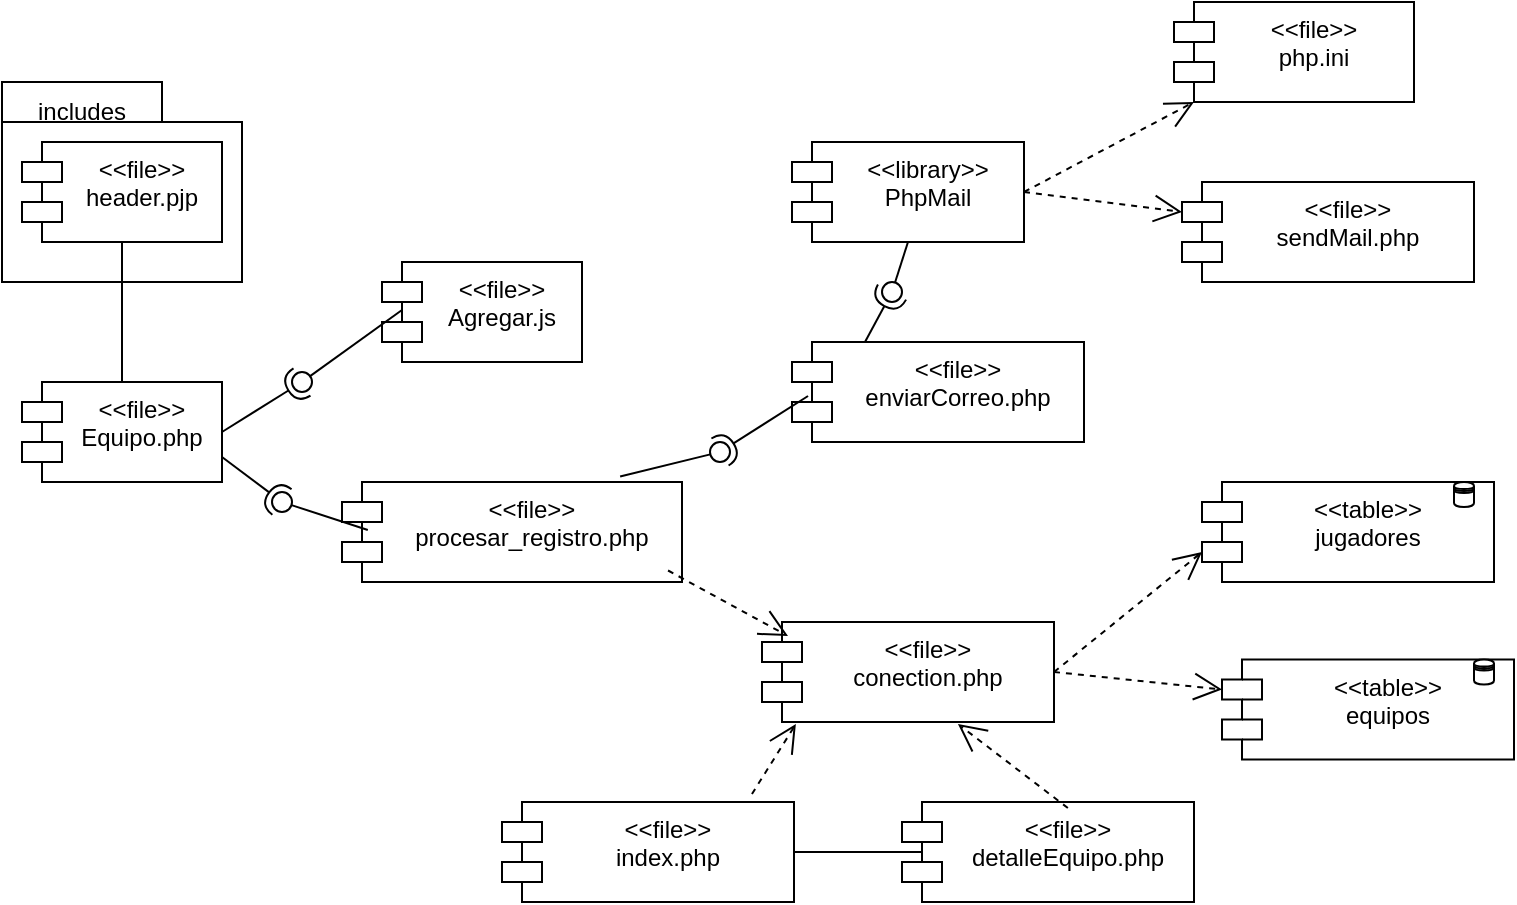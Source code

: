 <mxfile version="22.1.2" type="github">
  <diagram name="Página-1" id="AGlon7vXLh7kV010BHI9">
    <mxGraphModel dx="880" dy="468" grid="1" gridSize="10" guides="1" tooltips="1" connect="1" arrows="1" fold="1" page="1" pageScale="1" pageWidth="827" pageHeight="1169" math="0" shadow="0">
      <root>
        <mxCell id="0" />
        <mxCell id="1" parent="0" />
        <mxCell id="MELCGgleGmG68tQJ86Zz-96" value="" style="shape=folder;fontStyle=1;spacingTop=10;tabWidth=80;tabHeight=20;tabPosition=left;html=1;whiteSpace=wrap;" vertex="1" parent="1">
          <mxGeometry x="60" y="80" width="120" height="100" as="geometry" />
        </mxCell>
        <mxCell id="MELCGgleGmG68tQJ86Zz-97" value="&lt;font style=&quot;vertical-align: inherit;&quot;&gt;&lt;font style=&quot;vertical-align: inherit;&quot;&gt;&lt;font style=&quot;vertical-align: inherit;&quot;&gt;&lt;font style=&quot;vertical-align: inherit;&quot;&gt;&lt;font style=&quot;vertical-align: inherit;&quot;&gt;&lt;font style=&quot;vertical-align: inherit;&quot;&gt;&amp;lt;&amp;lt;file&amp;gt;&amp;gt; &lt;/font&gt;&lt;/font&gt;&lt;br&gt;&lt;font style=&quot;vertical-align: inherit;&quot;&gt;&lt;font style=&quot;vertical-align: inherit;&quot;&gt;Equipo.php&lt;/font&gt;&lt;/font&gt;&lt;br&gt;&lt;/font&gt;&lt;/font&gt;&lt;/font&gt;&lt;/font&gt;" style="shape=module;align=left;spacingLeft=20;align=center;verticalAlign=top;whiteSpace=wrap;html=1;" vertex="1" parent="1">
          <mxGeometry x="70" y="230" width="100" height="50" as="geometry" />
        </mxCell>
        <mxCell id="MELCGgleGmG68tQJ86Zz-98" style="edgeStyle=orthogonalEdgeStyle;rounded=0;orthogonalLoop=1;jettySize=auto;html=1;exitX=0.5;exitY=1;exitDx=0;exitDy=0;entryX=0.5;entryY=0;entryDx=0;entryDy=0;endArrow=none;endFill=0;" edge="1" parent="1" source="MELCGgleGmG68tQJ86Zz-99" target="MELCGgleGmG68tQJ86Zz-97">
          <mxGeometry relative="1" as="geometry" />
        </mxCell>
        <mxCell id="MELCGgleGmG68tQJ86Zz-99" value="&lt;font style=&quot;vertical-align: inherit;&quot;&gt;&lt;font style=&quot;vertical-align: inherit;&quot;&gt;&lt;font style=&quot;vertical-align: inherit;&quot;&gt;&lt;font style=&quot;vertical-align: inherit;&quot;&gt;&amp;lt;&amp;lt;file&amp;gt;&amp;gt;&lt;br&gt;header.pjp&lt;br&gt;&lt;/font&gt;&lt;/font&gt;&lt;/font&gt;&lt;/font&gt;" style="shape=module;align=left;spacingLeft=20;align=center;verticalAlign=top;whiteSpace=wrap;html=1;" vertex="1" parent="1">
          <mxGeometry x="70" y="110" width="100" height="50" as="geometry" />
        </mxCell>
        <mxCell id="MELCGgleGmG68tQJ86Zz-100" value="&lt;font style=&quot;vertical-align: inherit;&quot;&gt;&lt;font style=&quot;vertical-align: inherit;&quot;&gt;&lt;font style=&quot;vertical-align: inherit;&quot;&gt;&lt;font style=&quot;vertical-align: inherit;&quot;&gt;&lt;font style=&quot;vertical-align: inherit;&quot;&gt;&lt;font style=&quot;vertical-align: inherit;&quot;&gt;&lt;font style=&quot;vertical-align: inherit;&quot;&gt;&lt;font style=&quot;vertical-align: inherit;&quot;&gt;&lt;font style=&quot;vertical-align: inherit;&quot;&gt;&lt;font style=&quot;vertical-align: inherit;&quot;&gt;&amp;lt;&amp;lt;file&amp;gt;&amp;gt; &lt;/font&gt;&lt;/font&gt;&lt;/font&gt;&lt;/font&gt;&lt;/font&gt;&lt;/font&gt;&lt;br&gt;&lt;font style=&quot;vertical-align: inherit;&quot;&gt;&lt;font style=&quot;vertical-align: inherit;&quot;&gt;&lt;font style=&quot;vertical-align: inherit;&quot;&gt;&lt;font style=&quot;vertical-align: inherit;&quot;&gt;&lt;font style=&quot;vertical-align: inherit;&quot;&gt;&lt;font style=&quot;vertical-align: inherit;&quot;&gt;procesar_registro.php&lt;/font&gt;&lt;/font&gt;&lt;/font&gt;&lt;/font&gt;&lt;/font&gt;&lt;/font&gt;&lt;br&gt;&lt;/font&gt;&lt;/font&gt;&lt;/font&gt;&lt;/font&gt;" style="shape=module;align=left;spacingLeft=20;align=center;verticalAlign=top;whiteSpace=wrap;html=1;" vertex="1" parent="1">
          <mxGeometry x="230" y="280" width="170" height="50" as="geometry" />
        </mxCell>
        <mxCell id="MELCGgleGmG68tQJ86Zz-101" value="&lt;font style=&quot;vertical-align: inherit;&quot;&gt;&lt;font style=&quot;vertical-align: inherit;&quot;&gt;&lt;font style=&quot;vertical-align: inherit;&quot;&gt;&lt;font style=&quot;vertical-align: inherit;&quot;&gt;&lt;font style=&quot;vertical-align: inherit;&quot;&gt;&lt;font style=&quot;vertical-align: inherit;&quot;&gt;&amp;lt;&amp;lt;file&amp;gt;&amp;gt; &lt;/font&gt;&lt;/font&gt;&lt;br&gt;&lt;font style=&quot;vertical-align: inherit;&quot;&gt;&lt;font style=&quot;vertical-align: inherit;&quot;&gt;Agregar.js&lt;/font&gt;&lt;/font&gt;&lt;br&gt;&lt;/font&gt;&lt;/font&gt;&lt;/font&gt;&lt;/font&gt;" style="shape=module;align=left;spacingLeft=20;align=center;verticalAlign=top;whiteSpace=wrap;html=1;" vertex="1" parent="1">
          <mxGeometry x="250" y="170" width="100" height="50" as="geometry" />
        </mxCell>
        <mxCell id="MELCGgleGmG68tQJ86Zz-102" value="&lt;font style=&quot;vertical-align: inherit;&quot;&gt;&lt;font style=&quot;vertical-align: inherit;&quot;&gt;&lt;font style=&quot;vertical-align: inherit;&quot;&gt;&lt;font style=&quot;vertical-align: inherit;&quot;&gt;&lt;font style=&quot;vertical-align: inherit;&quot;&gt;&lt;font style=&quot;vertical-align: inherit;&quot;&gt;&lt;font style=&quot;vertical-align: inherit;&quot;&gt;&lt;font style=&quot;vertical-align: inherit;&quot;&gt;&lt;font style=&quot;vertical-align: inherit;&quot;&gt;&lt;font style=&quot;vertical-align: inherit;&quot;&gt;&lt;font style=&quot;vertical-align: inherit;&quot;&gt;&lt;font style=&quot;vertical-align: inherit;&quot;&gt;&amp;lt;&amp;lt;file&amp;gt;&amp;gt; &lt;/font&gt;&lt;/font&gt;&lt;/font&gt;&lt;/font&gt;&lt;/font&gt;&lt;/font&gt;&lt;/font&gt;&lt;/font&gt;&lt;br&gt;&lt;font style=&quot;vertical-align: inherit;&quot;&gt;&lt;font style=&quot;vertical-align: inherit;&quot;&gt;&lt;font style=&quot;vertical-align: inherit;&quot;&gt;&lt;font style=&quot;vertical-align: inherit;&quot;&gt;&lt;font style=&quot;vertical-align: inherit;&quot;&gt;&lt;font style=&quot;vertical-align: inherit;&quot;&gt;&lt;font style=&quot;vertical-align: inherit;&quot;&gt;&lt;font style=&quot;vertical-align: inherit;&quot;&gt;conection.php&lt;/font&gt;&lt;/font&gt;&lt;/font&gt;&lt;/font&gt;&lt;/font&gt;&lt;/font&gt;&lt;/font&gt;&lt;/font&gt;&lt;br&gt;&lt;/font&gt;&lt;/font&gt;&lt;/font&gt;&lt;/font&gt;" style="shape=module;align=left;spacingLeft=20;align=center;verticalAlign=top;whiteSpace=wrap;html=1;" vertex="1" parent="1">
          <mxGeometry x="440" y="350" width="146" height="50" as="geometry" />
        </mxCell>
        <mxCell id="MELCGgleGmG68tQJ86Zz-103" value="&lt;font style=&quot;vertical-align: inherit;&quot;&gt;&lt;font style=&quot;vertical-align: inherit;&quot;&gt;&lt;font style=&quot;vertical-align: inherit;&quot;&gt;&lt;font style=&quot;vertical-align: inherit;&quot;&gt;&lt;font style=&quot;vertical-align: inherit;&quot;&gt;&lt;font style=&quot;vertical-align: inherit;&quot;&gt;&lt;font style=&quot;vertical-align: inherit;&quot;&gt;&lt;font style=&quot;vertical-align: inherit;&quot;&gt;&lt;font style=&quot;vertical-align: inherit;&quot;&gt;&lt;font style=&quot;vertical-align: inherit;&quot;&gt;&amp;lt;&amp;lt;library&amp;gt;&amp;gt; &lt;/font&gt;&lt;/font&gt;&lt;/font&gt;&lt;/font&gt;&lt;/font&gt;&lt;/font&gt;&lt;br&gt;&lt;font style=&quot;vertical-align: inherit;&quot;&gt;&lt;font style=&quot;vertical-align: inherit;&quot;&gt;&lt;font style=&quot;vertical-align: inherit;&quot;&gt;&lt;font style=&quot;vertical-align: inherit;&quot;&gt;&lt;font style=&quot;vertical-align: inherit;&quot;&gt;&lt;font style=&quot;vertical-align: inherit;&quot;&gt;PhpMail&lt;/font&gt;&lt;/font&gt;&lt;/font&gt;&lt;/font&gt;&lt;/font&gt;&lt;/font&gt;&lt;br&gt;&lt;/font&gt;&lt;/font&gt;&lt;/font&gt;&lt;/font&gt;" style="shape=module;align=left;spacingLeft=20;align=center;verticalAlign=top;whiteSpace=wrap;html=1;" vertex="1" parent="1">
          <mxGeometry x="455" y="110" width="116" height="50" as="geometry" />
        </mxCell>
        <mxCell id="MELCGgleGmG68tQJ86Zz-104" value="&lt;font style=&quot;vertical-align: inherit;&quot;&gt;&lt;font style=&quot;vertical-align: inherit;&quot;&gt;&lt;font style=&quot;vertical-align: inherit;&quot;&gt;&lt;font style=&quot;vertical-align: inherit;&quot;&gt;&lt;font style=&quot;vertical-align: inherit;&quot;&gt;&lt;font style=&quot;vertical-align: inherit;&quot;&gt;&lt;font style=&quot;vertical-align: inherit;&quot;&gt;&lt;font style=&quot;vertical-align: inherit;&quot;&gt;&lt;font style=&quot;vertical-align: inherit;&quot;&gt;&lt;font style=&quot;vertical-align: inherit;&quot;&gt;&amp;lt;&amp;lt;file&amp;gt;&amp;gt; &lt;/font&gt;&lt;/font&gt;&lt;/font&gt;&lt;/font&gt;&lt;/font&gt;&lt;/font&gt;&lt;br&gt;&lt;font style=&quot;vertical-align: inherit;&quot;&gt;&lt;font style=&quot;vertical-align: inherit;&quot;&gt;&lt;font style=&quot;vertical-align: inherit;&quot;&gt;&lt;font style=&quot;vertical-align: inherit;&quot;&gt;&lt;font style=&quot;vertical-align: inherit;&quot;&gt;&lt;font style=&quot;vertical-align: inherit;&quot;&gt;sendMail.php&lt;/font&gt;&lt;/font&gt;&lt;/font&gt;&lt;/font&gt;&lt;/font&gt;&lt;/font&gt;&lt;br&gt;&lt;/font&gt;&lt;/font&gt;&lt;/font&gt;&lt;/font&gt;" style="shape=module;align=left;spacingLeft=20;align=center;verticalAlign=top;whiteSpace=wrap;html=1;" vertex="1" parent="1">
          <mxGeometry x="650" y="130" width="146" height="50" as="geometry" />
        </mxCell>
        <mxCell id="MELCGgleGmG68tQJ86Zz-105" value="&lt;font style=&quot;vertical-align: inherit;&quot;&gt;&lt;font style=&quot;vertical-align: inherit;&quot;&gt;&lt;font style=&quot;vertical-align: inherit;&quot;&gt;&lt;font style=&quot;vertical-align: inherit;&quot;&gt;&lt;font style=&quot;vertical-align: inherit;&quot;&gt;&lt;font style=&quot;vertical-align: inherit;&quot;&gt;&lt;font style=&quot;vertical-align: inherit;&quot;&gt;&lt;font style=&quot;vertical-align: inherit;&quot;&gt;&lt;font style=&quot;vertical-align: inherit;&quot;&gt;&lt;font style=&quot;vertical-align: inherit;&quot;&gt;&amp;lt;&amp;lt;file&amp;gt;&amp;gt; &lt;/font&gt;&lt;/font&gt;&lt;/font&gt;&lt;/font&gt;&lt;/font&gt;&lt;/font&gt;&lt;br&gt;&lt;font style=&quot;vertical-align: inherit;&quot;&gt;&lt;font style=&quot;vertical-align: inherit;&quot;&gt;&lt;font style=&quot;vertical-align: inherit;&quot;&gt;&lt;font style=&quot;vertical-align: inherit;&quot;&gt;&lt;font style=&quot;vertical-align: inherit;&quot;&gt;&lt;font style=&quot;vertical-align: inherit;&quot;&gt;php.ini&lt;/font&gt;&lt;/font&gt;&lt;/font&gt;&lt;/font&gt;&lt;/font&gt;&lt;/font&gt;&lt;br&gt;&lt;/font&gt;&lt;/font&gt;&lt;/font&gt;&lt;/font&gt;" style="shape=module;align=left;spacingLeft=20;align=center;verticalAlign=top;whiteSpace=wrap;html=1;" vertex="1" parent="1">
          <mxGeometry x="646" y="40" width="120" height="50" as="geometry" />
        </mxCell>
        <mxCell id="MELCGgleGmG68tQJ86Zz-106" value="&lt;font style=&quot;vertical-align: inherit;&quot;&gt;&lt;font style=&quot;vertical-align: inherit;&quot;&gt;&lt;font style=&quot;vertical-align: inherit;&quot;&gt;&lt;font style=&quot;vertical-align: inherit;&quot;&gt;&lt;font style=&quot;vertical-align: inherit;&quot;&gt;&lt;font style=&quot;vertical-align: inherit;&quot;&gt;&lt;font style=&quot;vertical-align: inherit;&quot;&gt;&lt;font style=&quot;vertical-align: inherit;&quot;&gt;&lt;font style=&quot;vertical-align: inherit;&quot;&gt;&lt;font style=&quot;vertical-align: inherit;&quot;&gt;&amp;lt;&amp;lt;table&amp;gt;&amp;gt; &lt;/font&gt;&lt;/font&gt;&lt;/font&gt;&lt;/font&gt;&lt;/font&gt;&lt;/font&gt;&lt;br&gt;jugadores&lt;br&gt;&lt;/font&gt;&lt;/font&gt;&lt;/font&gt;&lt;/font&gt;" style="shape=module;align=left;spacingLeft=20;align=center;verticalAlign=top;whiteSpace=wrap;html=1;" vertex="1" parent="1">
          <mxGeometry x="660" y="280" width="146" height="50" as="geometry" />
        </mxCell>
        <mxCell id="MELCGgleGmG68tQJ86Zz-107" value="&lt;font style=&quot;vertical-align: inherit;&quot;&gt;&lt;font style=&quot;vertical-align: inherit;&quot;&gt;&lt;font style=&quot;vertical-align: inherit;&quot;&gt;&lt;font style=&quot;vertical-align: inherit;&quot;&gt;&lt;font style=&quot;vertical-align: inherit;&quot;&gt;&lt;font style=&quot;vertical-align: inherit;&quot;&gt;&lt;font style=&quot;vertical-align: inherit;&quot;&gt;&lt;font style=&quot;vertical-align: inherit;&quot;&gt;&lt;font style=&quot;vertical-align: inherit;&quot;&gt;&lt;font style=&quot;vertical-align: inherit;&quot;&gt;&amp;lt;&amp;lt;table&amp;gt;&amp;gt; &lt;/font&gt;&lt;/font&gt;&lt;/font&gt;&lt;/font&gt;&lt;/font&gt;&lt;/font&gt;&lt;br&gt;equipos&lt;br&gt;&lt;/font&gt;&lt;/font&gt;&lt;/font&gt;&lt;/font&gt;" style="shape=module;align=left;spacingLeft=20;align=center;verticalAlign=top;whiteSpace=wrap;html=1;" vertex="1" parent="1">
          <mxGeometry x="670" y="368.75" width="146" height="50" as="geometry" />
        </mxCell>
        <mxCell id="MELCGgleGmG68tQJ86Zz-108" value="" style="shape=datastore;whiteSpace=wrap;html=1;" vertex="1" parent="1">
          <mxGeometry x="786" y="280" width="10" height="12.5" as="geometry" />
        </mxCell>
        <mxCell id="MELCGgleGmG68tQJ86Zz-109" value="" style="shape=datastore;whiteSpace=wrap;html=1;" vertex="1" parent="1">
          <mxGeometry x="796" y="368.75" width="10" height="12.5" as="geometry" />
        </mxCell>
        <mxCell id="MELCGgleGmG68tQJ86Zz-110" value="&lt;font style=&quot;vertical-align: inherit;&quot;&gt;&lt;font style=&quot;vertical-align: inherit;&quot;&gt;&lt;font style=&quot;vertical-align: inherit;&quot;&gt;&lt;font style=&quot;vertical-align: inherit;&quot;&gt;&lt;font style=&quot;vertical-align: inherit;&quot;&gt;&lt;font style=&quot;vertical-align: inherit;&quot;&gt;&lt;font style=&quot;vertical-align: inherit;&quot;&gt;&lt;font style=&quot;vertical-align: inherit;&quot;&gt;&lt;font style=&quot;vertical-align: inherit;&quot;&gt;&lt;font style=&quot;vertical-align: inherit;&quot;&gt;&amp;lt;&amp;lt;file&amp;gt;&amp;gt; &lt;/font&gt;&lt;/font&gt;&lt;/font&gt;&lt;/font&gt;&lt;/font&gt;&lt;/font&gt;&lt;br&gt;&lt;font style=&quot;vertical-align: inherit;&quot;&gt;&lt;font style=&quot;vertical-align: inherit;&quot;&gt;&lt;font style=&quot;vertical-align: inherit;&quot;&gt;&lt;font style=&quot;vertical-align: inherit;&quot;&gt;&lt;font style=&quot;vertical-align: inherit;&quot;&gt;&lt;font style=&quot;vertical-align: inherit;&quot;&gt;enviarCorreo.php&lt;/font&gt;&lt;/font&gt;&lt;/font&gt;&lt;/font&gt;&lt;/font&gt;&lt;/font&gt;&lt;br&gt;&lt;/font&gt;&lt;/font&gt;&lt;/font&gt;&lt;/font&gt;" style="shape=module;align=left;spacingLeft=20;align=center;verticalAlign=top;whiteSpace=wrap;html=1;" vertex="1" parent="1">
          <mxGeometry x="455" y="210" width="146" height="50" as="geometry" />
        </mxCell>
        <mxCell id="MELCGgleGmG68tQJ86Zz-111" value="&lt;font style=&quot;vertical-align: inherit;&quot;&gt;&lt;font style=&quot;vertical-align: inherit;&quot;&gt;&lt;font style=&quot;vertical-align: inherit;&quot;&gt;&lt;font style=&quot;vertical-align: inherit;&quot;&gt;&lt;font style=&quot;vertical-align: inherit;&quot;&gt;&lt;font style=&quot;vertical-align: inherit;&quot;&gt;&lt;font style=&quot;vertical-align: inherit;&quot;&gt;&lt;font style=&quot;vertical-align: inherit;&quot;&gt;&lt;font style=&quot;vertical-align: inherit;&quot;&gt;&lt;font style=&quot;vertical-align: inherit;&quot;&gt;&amp;lt;&amp;lt;file&amp;gt;&amp;gt; &lt;/font&gt;&lt;/font&gt;&lt;/font&gt;&lt;/font&gt;&lt;/font&gt;&lt;/font&gt;&lt;br&gt;&lt;font style=&quot;vertical-align: inherit;&quot;&gt;&lt;font style=&quot;vertical-align: inherit;&quot;&gt;&lt;font style=&quot;vertical-align: inherit;&quot;&gt;&lt;font style=&quot;vertical-align: inherit;&quot;&gt;&lt;font style=&quot;vertical-align: inherit;&quot;&gt;&lt;font style=&quot;vertical-align: inherit;&quot;&gt;index.php&lt;/font&gt;&lt;/font&gt;&lt;/font&gt;&lt;/font&gt;&lt;/font&gt;&lt;/font&gt;&lt;br&gt;&lt;/font&gt;&lt;/font&gt;&lt;/font&gt;&lt;/font&gt;" style="shape=module;align=left;spacingLeft=20;align=center;verticalAlign=top;whiteSpace=wrap;html=1;" vertex="1" parent="1">
          <mxGeometry x="310" y="440" width="146" height="50" as="geometry" />
        </mxCell>
        <mxCell id="MELCGgleGmG68tQJ86Zz-112" value="&lt;font style=&quot;vertical-align: inherit;&quot;&gt;&lt;font style=&quot;vertical-align: inherit;&quot;&gt;&lt;font style=&quot;vertical-align: inherit;&quot;&gt;&lt;font style=&quot;vertical-align: inherit;&quot;&gt;&lt;font style=&quot;vertical-align: inherit;&quot;&gt;&lt;font style=&quot;vertical-align: inherit;&quot;&gt;&lt;font style=&quot;vertical-align: inherit;&quot;&gt;&lt;font style=&quot;vertical-align: inherit;&quot;&gt;&lt;font style=&quot;vertical-align: inherit;&quot;&gt;&lt;font style=&quot;vertical-align: inherit;&quot;&gt;&amp;lt;&amp;lt;file&amp;gt;&amp;gt; &lt;/font&gt;&lt;/font&gt;&lt;/font&gt;&lt;/font&gt;&lt;/font&gt;&lt;/font&gt;&lt;br&gt;&lt;font style=&quot;vertical-align: inherit;&quot;&gt;&lt;font style=&quot;vertical-align: inherit;&quot;&gt;&lt;font style=&quot;vertical-align: inherit;&quot;&gt;&lt;font style=&quot;vertical-align: inherit;&quot;&gt;&lt;font style=&quot;vertical-align: inherit;&quot;&gt;&lt;font style=&quot;vertical-align: inherit;&quot;&gt;detalleEquipo.php&lt;/font&gt;&lt;/font&gt;&lt;/font&gt;&lt;/font&gt;&lt;/font&gt;&lt;/font&gt;&lt;br&gt;&lt;/font&gt;&lt;/font&gt;&lt;/font&gt;&lt;/font&gt;" style="shape=module;align=left;spacingLeft=20;align=center;verticalAlign=top;whiteSpace=wrap;html=1;" vertex="1" parent="1">
          <mxGeometry x="510" y="440" width="146" height="50" as="geometry" />
        </mxCell>
        <mxCell id="MELCGgleGmG68tQJ86Zz-113" value="" style="rounded=0;orthogonalLoop=1;jettySize=auto;html=1;endArrow=halfCircle;endFill=0;endSize=6;strokeWidth=1;sketch=0;exitX=1;exitY=0.5;exitDx=0;exitDy=0;" edge="1" parent="1" source="MELCGgleGmG68tQJ86Zz-97">
          <mxGeometry relative="1" as="geometry">
            <mxPoint x="220" y="205" as="sourcePoint" />
            <mxPoint x="210" y="230" as="targetPoint" />
          </mxGeometry>
        </mxCell>
        <mxCell id="MELCGgleGmG68tQJ86Zz-114" value="" style="rounded=0;orthogonalLoop=1;jettySize=auto;html=1;endArrow=oval;endFill=0;sketch=0;sourcePerimeterSpacing=0;targetPerimeterSpacing=0;endSize=10;exitX=0.1;exitY=0.48;exitDx=0;exitDy=0;exitPerimeter=0;" edge="1" parent="1" source="MELCGgleGmG68tQJ86Zz-101">
          <mxGeometry relative="1" as="geometry">
            <mxPoint x="180" y="205" as="sourcePoint" />
            <mxPoint x="210" y="230" as="targetPoint" />
          </mxGeometry>
        </mxCell>
        <mxCell id="MELCGgleGmG68tQJ86Zz-115" value="" style="ellipse;whiteSpace=wrap;html=1;align=center;aspect=fixed;fillColor=none;strokeColor=none;resizable=0;perimeter=centerPerimeter;rotatable=0;allowArrows=0;points=[];outlineConnect=1;" vertex="1" parent="1">
          <mxGeometry x="195" y="200" width="10" height="10" as="geometry" />
        </mxCell>
        <mxCell id="MELCGgleGmG68tQJ86Zz-116" value="" style="rounded=0;orthogonalLoop=1;jettySize=auto;html=1;endArrow=halfCircle;endFill=0;endSize=6;strokeWidth=1;sketch=0;exitX=1;exitY=0.75;exitDx=0;exitDy=0;" edge="1" parent="1" source="MELCGgleGmG68tQJ86Zz-97">
          <mxGeometry relative="1" as="geometry">
            <mxPoint x="195" y="325" as="sourcePoint" />
            <mxPoint x="200" y="290" as="targetPoint" />
          </mxGeometry>
        </mxCell>
        <mxCell id="MELCGgleGmG68tQJ86Zz-117" value="" style="rounded=0;orthogonalLoop=1;jettySize=auto;html=1;endArrow=oval;endFill=0;sketch=0;sourcePerimeterSpacing=0;targetPerimeterSpacing=0;endSize=10;exitX=0.076;exitY=0.48;exitDx=0;exitDy=0;exitPerimeter=0;" edge="1" parent="1" source="MELCGgleGmG68tQJ86Zz-100">
          <mxGeometry relative="1" as="geometry">
            <mxPoint x="155" y="325" as="sourcePoint" />
            <mxPoint x="200" y="290" as="targetPoint" />
          </mxGeometry>
        </mxCell>
        <mxCell id="MELCGgleGmG68tQJ86Zz-118" value="" style="ellipse;whiteSpace=wrap;html=1;align=center;aspect=fixed;fillColor=none;strokeColor=none;resizable=0;perimeter=centerPerimeter;rotatable=0;allowArrows=0;points=[];outlineConnect=1;" vertex="1" parent="1">
          <mxGeometry x="170" y="320" width="10" height="10" as="geometry" />
        </mxCell>
        <mxCell id="MELCGgleGmG68tQJ86Zz-119" value="" style="rounded=0;orthogonalLoop=1;jettySize=auto;html=1;endArrow=halfCircle;endFill=0;endSize=6;strokeWidth=1;sketch=0;exitX=0.055;exitY=0.54;exitDx=0;exitDy=0;exitPerimeter=0;" edge="1" parent="1" source="MELCGgleGmG68tQJ86Zz-110" target="MELCGgleGmG68tQJ86Zz-121">
          <mxGeometry relative="1" as="geometry">
            <mxPoint x="424" y="245" as="sourcePoint" />
          </mxGeometry>
        </mxCell>
        <mxCell id="MELCGgleGmG68tQJ86Zz-120" value="" style="rounded=0;orthogonalLoop=1;jettySize=auto;html=1;endArrow=oval;endFill=0;sketch=0;sourcePerimeterSpacing=0;targetPerimeterSpacing=0;endSize=10;exitX=0.818;exitY=-0.055;exitDx=0;exitDy=0;exitPerimeter=0;" edge="1" parent="1" source="MELCGgleGmG68tQJ86Zz-100" target="MELCGgleGmG68tQJ86Zz-121">
          <mxGeometry relative="1" as="geometry">
            <mxPoint x="384" y="245" as="sourcePoint" />
          </mxGeometry>
        </mxCell>
        <mxCell id="MELCGgleGmG68tQJ86Zz-121" value="" style="ellipse;whiteSpace=wrap;html=1;align=center;aspect=fixed;fillColor=none;strokeColor=none;resizable=0;perimeter=centerPerimeter;rotatable=0;allowArrows=0;points=[];outlineConnect=1;" vertex="1" parent="1">
          <mxGeometry x="414" y="260" width="10" height="10" as="geometry" />
        </mxCell>
        <mxCell id="MELCGgleGmG68tQJ86Zz-122" value="" style="rounded=0;orthogonalLoop=1;jettySize=auto;html=1;endArrow=halfCircle;endFill=0;endSize=6;strokeWidth=1;sketch=0;exitX=0.25;exitY=0;exitDx=0;exitDy=0;" edge="1" parent="1" source="MELCGgleGmG68tQJ86Zz-110" target="MELCGgleGmG68tQJ86Zz-124">
          <mxGeometry relative="1" as="geometry">
            <mxPoint x="455" y="185" as="sourcePoint" />
          </mxGeometry>
        </mxCell>
        <mxCell id="MELCGgleGmG68tQJ86Zz-123" value="" style="rounded=0;orthogonalLoop=1;jettySize=auto;html=1;endArrow=oval;endFill=0;sketch=0;sourcePerimeterSpacing=0;targetPerimeterSpacing=0;endSize=10;exitX=0.5;exitY=1;exitDx=0;exitDy=0;" edge="1" parent="1" source="MELCGgleGmG68tQJ86Zz-103" target="MELCGgleGmG68tQJ86Zz-124">
          <mxGeometry relative="1" as="geometry">
            <mxPoint x="415" y="185" as="sourcePoint" />
          </mxGeometry>
        </mxCell>
        <mxCell id="MELCGgleGmG68tQJ86Zz-124" value="" style="ellipse;whiteSpace=wrap;html=1;align=center;aspect=fixed;fillColor=none;strokeColor=none;resizable=0;perimeter=centerPerimeter;rotatable=0;allowArrows=0;points=[];outlineConnect=1;" vertex="1" parent="1">
          <mxGeometry x="500" y="180" width="10" height="10" as="geometry" />
        </mxCell>
        <mxCell id="MELCGgleGmG68tQJ86Zz-125" style="edgeStyle=orthogonalEdgeStyle;rounded=0;orthogonalLoop=1;jettySize=auto;html=1;exitX=1;exitY=0.5;exitDx=0;exitDy=0;entryX=0.068;entryY=0.5;entryDx=0;entryDy=0;entryPerimeter=0;endArrow=none;endFill=0;" edge="1" parent="1" source="MELCGgleGmG68tQJ86Zz-111" target="MELCGgleGmG68tQJ86Zz-112">
          <mxGeometry relative="1" as="geometry" />
        </mxCell>
        <mxCell id="MELCGgleGmG68tQJ86Zz-126" value="" style="endArrow=open;endSize=12;dashed=1;html=1;rounded=0;entryX=0.116;entryY=1.02;entryDx=0;entryDy=0;entryPerimeter=0;exitX=0.856;exitY=-0.08;exitDx=0;exitDy=0;exitPerimeter=0;" edge="1" parent="1" source="MELCGgleGmG68tQJ86Zz-111" target="MELCGgleGmG68tQJ86Zz-102">
          <mxGeometry width="160" relative="1" as="geometry">
            <mxPoint x="140" y="420" as="sourcePoint" />
            <mxPoint x="300" y="420" as="targetPoint" />
          </mxGeometry>
        </mxCell>
        <mxCell id="MELCGgleGmG68tQJ86Zz-127" value="" style="endArrow=open;endSize=12;dashed=1;html=1;rounded=0;entryX=0.671;entryY=1.02;entryDx=0;entryDy=0;entryPerimeter=0;exitX=0.568;exitY=0.06;exitDx=0;exitDy=0;exitPerimeter=0;" edge="1" parent="1" source="MELCGgleGmG68tQJ86Zz-112" target="MELCGgleGmG68tQJ86Zz-102">
          <mxGeometry width="160" relative="1" as="geometry">
            <mxPoint x="445" y="446" as="sourcePoint" />
            <mxPoint x="467" y="411" as="targetPoint" />
          </mxGeometry>
        </mxCell>
        <mxCell id="MELCGgleGmG68tQJ86Zz-128" value="" style="endArrow=open;endSize=12;dashed=1;html=1;rounded=0;entryX=0;entryY=0;entryDx=0;entryDy=35;entryPerimeter=0;exitX=1;exitY=0.5;exitDx=0;exitDy=0;" edge="1" parent="1" source="MELCGgleGmG68tQJ86Zz-102" target="MELCGgleGmG68tQJ86Zz-106">
          <mxGeometry width="160" relative="1" as="geometry">
            <mxPoint x="455" y="456" as="sourcePoint" />
            <mxPoint x="477" y="421" as="targetPoint" />
          </mxGeometry>
        </mxCell>
        <mxCell id="MELCGgleGmG68tQJ86Zz-129" value="" style="endArrow=open;endSize=12;dashed=1;html=1;rounded=0;entryX=0;entryY=0;entryDx=0;entryDy=15;entryPerimeter=0;exitX=1;exitY=0.5;exitDx=0;exitDy=0;" edge="1" parent="1" source="MELCGgleGmG68tQJ86Zz-102" target="MELCGgleGmG68tQJ86Zz-107">
          <mxGeometry width="160" relative="1" as="geometry">
            <mxPoint x="465" y="466" as="sourcePoint" />
            <mxPoint x="487" y="431" as="targetPoint" />
          </mxGeometry>
        </mxCell>
        <mxCell id="MELCGgleGmG68tQJ86Zz-130" value="" style="endArrow=open;endSize=12;dashed=1;html=1;rounded=0;entryX=0.089;entryY=0.14;entryDx=0;entryDy=0;entryPerimeter=0;exitX=0.959;exitY=0.885;exitDx=0;exitDy=0;exitPerimeter=0;" edge="1" parent="1" source="MELCGgleGmG68tQJ86Zz-100" target="MELCGgleGmG68tQJ86Zz-102">
          <mxGeometry width="160" relative="1" as="geometry">
            <mxPoint x="475" y="476" as="sourcePoint" />
            <mxPoint x="497" y="441" as="targetPoint" />
          </mxGeometry>
        </mxCell>
        <mxCell id="MELCGgleGmG68tQJ86Zz-131" value="" style="endArrow=open;endSize=12;dashed=1;html=1;rounded=0;entryX=0;entryY=1;entryDx=10;entryDy=0;entryPerimeter=0;exitX=1;exitY=0.5;exitDx=0;exitDy=0;" edge="1" parent="1" source="MELCGgleGmG68tQJ86Zz-103" target="MELCGgleGmG68tQJ86Zz-105">
          <mxGeometry width="160" relative="1" as="geometry">
            <mxPoint x="560" y="221.5" as="sourcePoint" />
            <mxPoint x="643" y="148.5" as="targetPoint" />
          </mxGeometry>
        </mxCell>
        <mxCell id="MELCGgleGmG68tQJ86Zz-132" value="" style="endArrow=open;endSize=12;dashed=1;html=1;rounded=0;entryX=0;entryY=0;entryDx=0;entryDy=15;entryPerimeter=0;exitX=1;exitY=0.5;exitDx=0;exitDy=0;" edge="1" parent="1" source="MELCGgleGmG68tQJ86Zz-103" target="MELCGgleGmG68tQJ86Zz-104">
          <mxGeometry width="160" relative="1" as="geometry">
            <mxPoint x="563" y="124" as="sourcePoint" />
            <mxPoint x="666" y="100" as="targetPoint" />
          </mxGeometry>
        </mxCell>
        <mxCell id="MELCGgleGmG68tQJ86Zz-133" value="includes" style="text;html=1;strokeColor=none;fillColor=none;align=center;verticalAlign=middle;whiteSpace=wrap;rounded=0;" vertex="1" parent="1">
          <mxGeometry x="70" y="80" width="60" height="30" as="geometry" />
        </mxCell>
      </root>
    </mxGraphModel>
  </diagram>
</mxfile>
